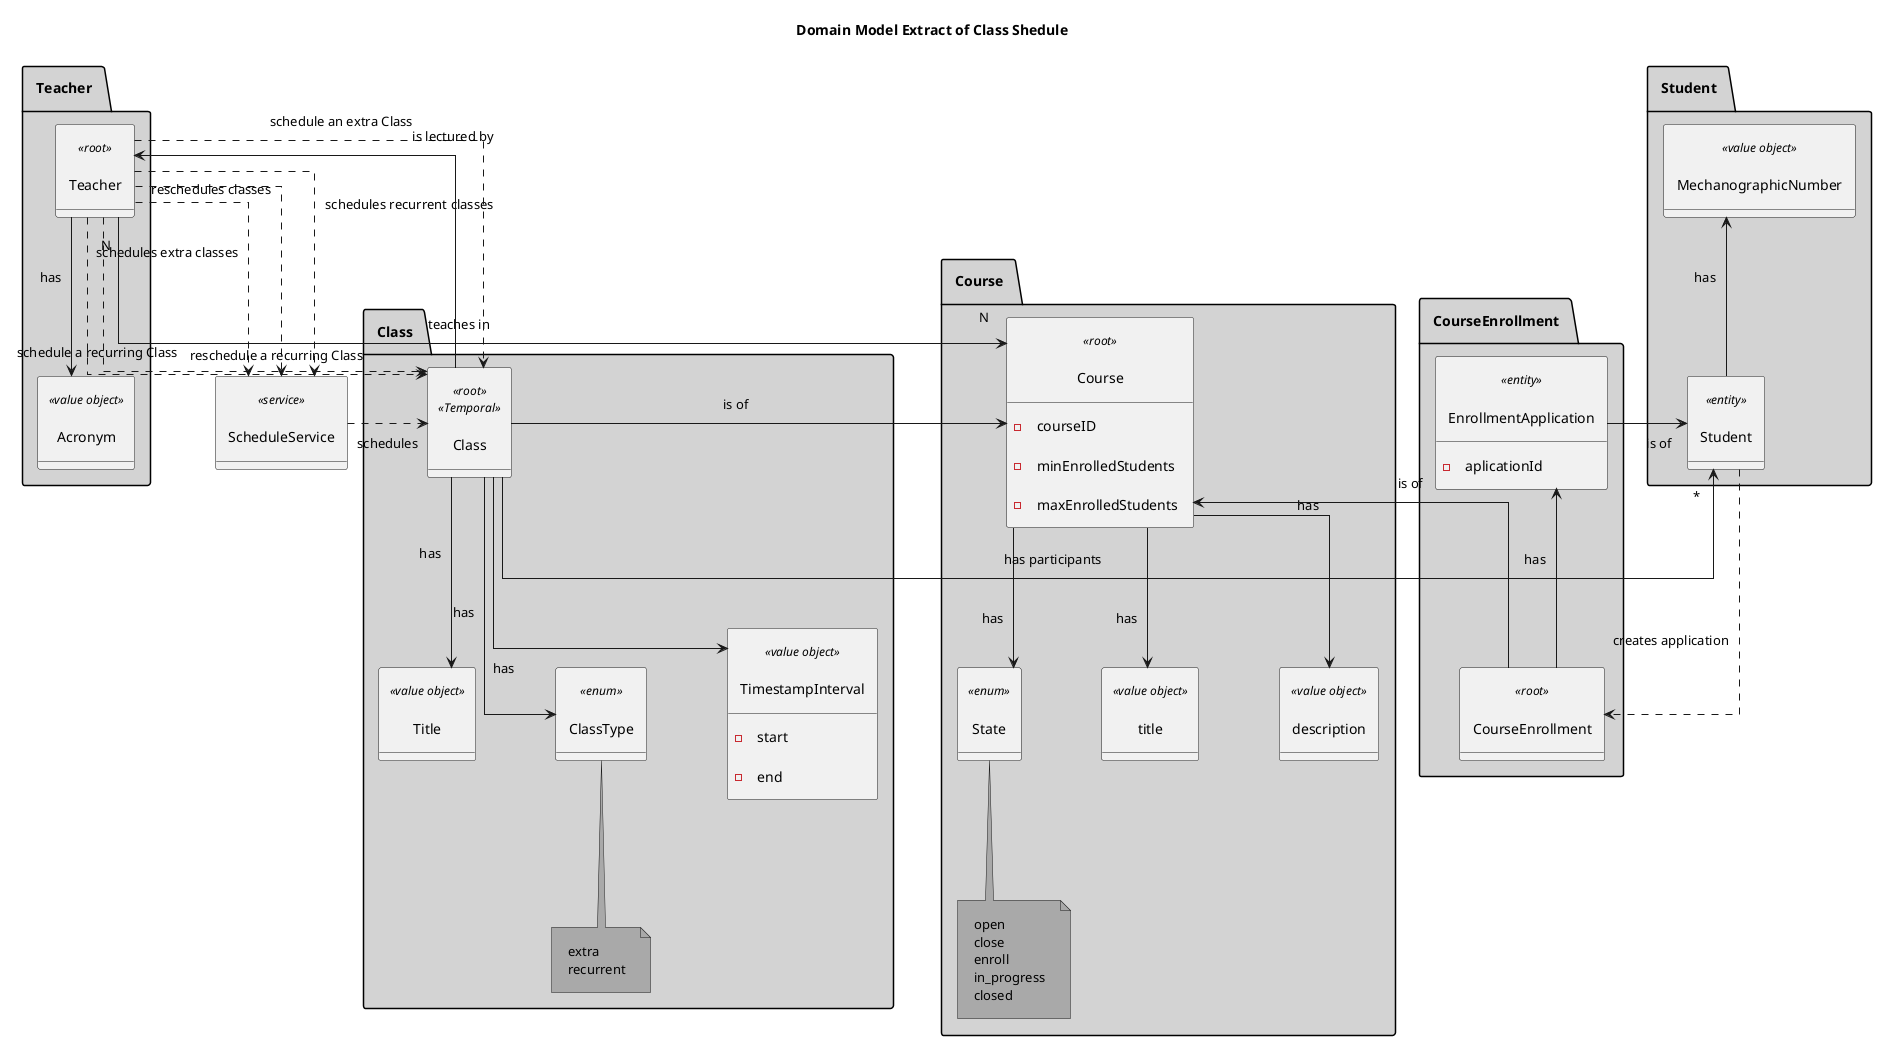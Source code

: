 @startuml
'https://plantuml.com/object-diagram

title "Domain Model Extract of Class Shedule"
left to right direction
top to bottom direction
skinparam padding 10
skinparam nodesep 80
skinparam ranksep 100
skinparam groupInheritance 1
skinparam linetype ortho
skinparam separation 1000
skinparam NoteBackgroundColor #A9A9A9
skinparam package {
    BackgroundColor #D3D3D3
    FontStyle bold
}

hide circle
hide methods

package Teacher{
  class Teacher <<root>> {
  }

  class Acronym <<value object>>{}
}

package Student{
  class Student <<entity>>{
  }

  class MechanographicNumber <<value object>>{}
}


package Class{
  class Title <<value object>>{}
  class ClassType <<enum>>{}
  note bottom of ClassType {
      extra
      recurrent
  }

  class Class <<root>> <<Temporal>>{
  }

    class TimestampInterval <<value object>>{
      -start
      -end
    }
}

package Course{
  class Course <<root>> {
    - courseID
    - minEnrolledStudents
    - maxEnrolledStudents
  }

  enum State <<enum>> {}

  note bottom of State {
    open
    close
    enroll
    in_progress
    closed
  }

  class title << value object>>{}
  class description << value object>>{}
}

package CourseEnrollment{
  class CourseEnrollment <<root>> {}

  class EnrollmentApplication <<entity>> {
    -aplicationId
  }

}

class ScheduleService <<service>> {}

Course.Course --> description: has
Course.Course --> title: has
Course.Course --> Course.State: has

MechanographicNumber <--Student.Student: has

Teacher.Teacher --> Acronym : has

Course.Course <-- CourseEnrollment.CourseEnrollment : is of
CourseEnrollment.EnrollmentApplication --> Student.Student : is of
CourseEnrollment.EnrollmentApplication <-- CourseEnrollment.CourseEnrollment : has

Student.Student ..> CourseEnrollment.CourseEnrollment : creates application
Student.Student "*" <-- Class.Class : has participants

Teacher.Teacher "N"-->"N" Course.Course : teaches in
Teacher.Teacher ..> ScheduleService : schedules recurrent classes
Teacher.Teacher ..> ScheduleService : reschedules classes
Teacher.Teacher ..> ScheduleService : schedules extra classes

Teacher.Teacher ..> Class.Class  : schedule a recurring Class
Teacher.Teacher ..> Class.Class : reschedule a recurring Class
Teacher.Teacher ..> Class.Class  : schedule an extra Class

Class.Class --> Class.ClassType : has
Class.Class --> Class.Title : has
Class.Class --> Class.TimestampInterval : has
Class.Class --> Course.Course : is of
Class.Class --> Teacher.Teacher : is lectured by

ScheduleService ..> Class.Class : schedules


@enduml
